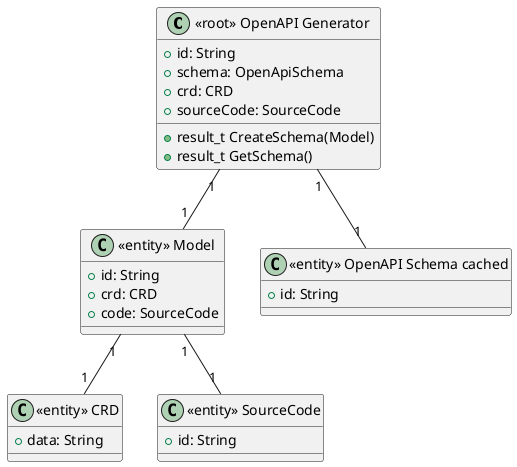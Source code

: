@startuml

class "<<root>> OpenAPI Generator" as generator {
  +id: String
  +schema: OpenApiSchema
  +crd: CRD
  +sourceCode: SourceCode
  +result_t CreateSchema(Model)
  +result_t GetSchema()
}

class "<<entity>> OpenAPI Schema cached" as apischema {
  +id: String
}

class "<<entity>> Model" as model {
  +id: String
  +crd: CRD
  +code: SourceCode
}

class "<<entity>> CRD" as crd {
  +data: String
}

class "<<entity>> SourceCode" as sourceCode {
  +id: String
}

apischema "1" -up- "1" generator
model "1" -up- "1" generator
crd "1" -up- "1" model
sourceCode "1" -up- "1" model

@enduml